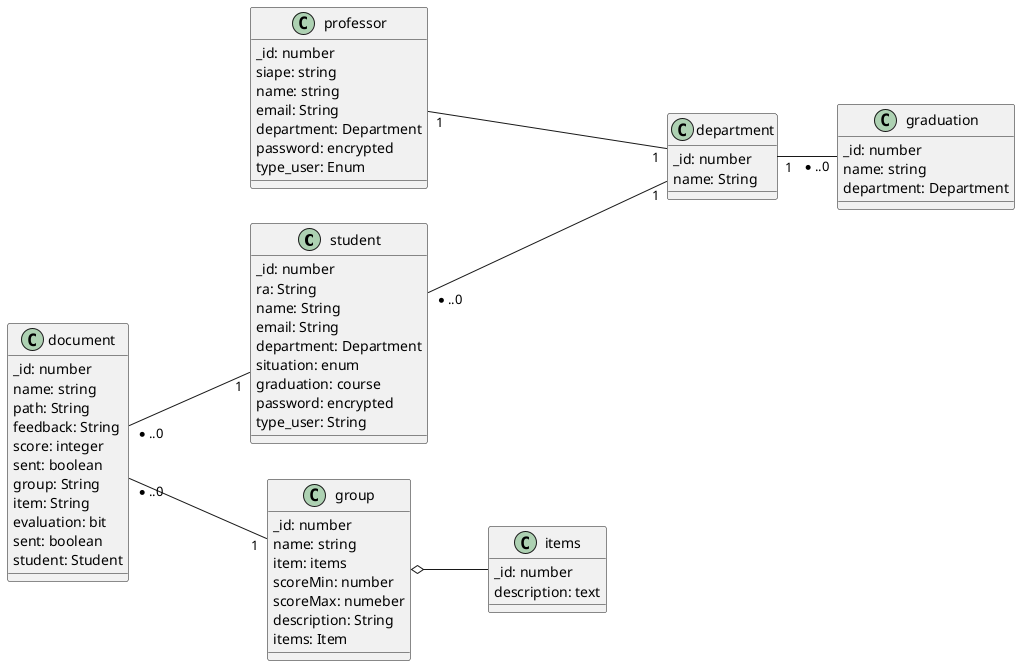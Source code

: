 @startuml
left to right direction
class student {
    _id: number
    ra: String
    name: String
    email: String
    department: Department
    situation: enum
    graduation: course
    password: encrypted
    type_user: String
}
class document {
    _id: number
    name: string
    path: String
    feedback: String
    score: integer
    sent: boolean
    group: String
    item: String
    evaluation: bit
    sent: boolean
    student: Student
}
class group {
    _id: number
    name: string
    item: items
    scoreMin: number
    scoreMax: numeber
    description: String
    items: Item
}
class items {
    _id: number
    description: text 
}
class professor {
    _id: number
    siape: string
    name: string
    email: String
    department: Department
    password: encrypted
    type_user: Enum
}
class graduation {
    _id: number
    name: string
    department: Department
}
class department {
    _id: number
    name: String
}
document "*..0"--- "1" group
group o-- items
document "*..0" --- "1" student
student "*..0" --- "1" department
department "1" -- "*..0" graduation
professor "1" --- "1" department 
@enduml